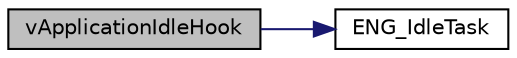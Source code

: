 digraph "vApplicationIdleHook"
{
  edge [fontname="Helvetica",fontsize="10",labelfontname="Helvetica",labelfontsize="10"];
  node [fontname="Helvetica",fontsize="10",shape=record];
  rankdir="LR";
  Node460 [label="vApplicationIdleHook",height=0.2,width=0.4,color="black", fillcolor="grey75", style="filled", fontcolor="black"];
  Node460 -> Node461 [color="midnightblue",fontsize="10",style="solid",fontname="Helvetica"];
  Node461 [label="ENG_IdleTask",height=0.2,width=0.4,color="black", fillcolor="white", style="filled",URL="$enginetask__cfg_8c.html#a5148180a1b2cd71bcda558912a2a1fab",tooltip="OS_IdleTask, called by vApplicationIdleHook() "];
}
